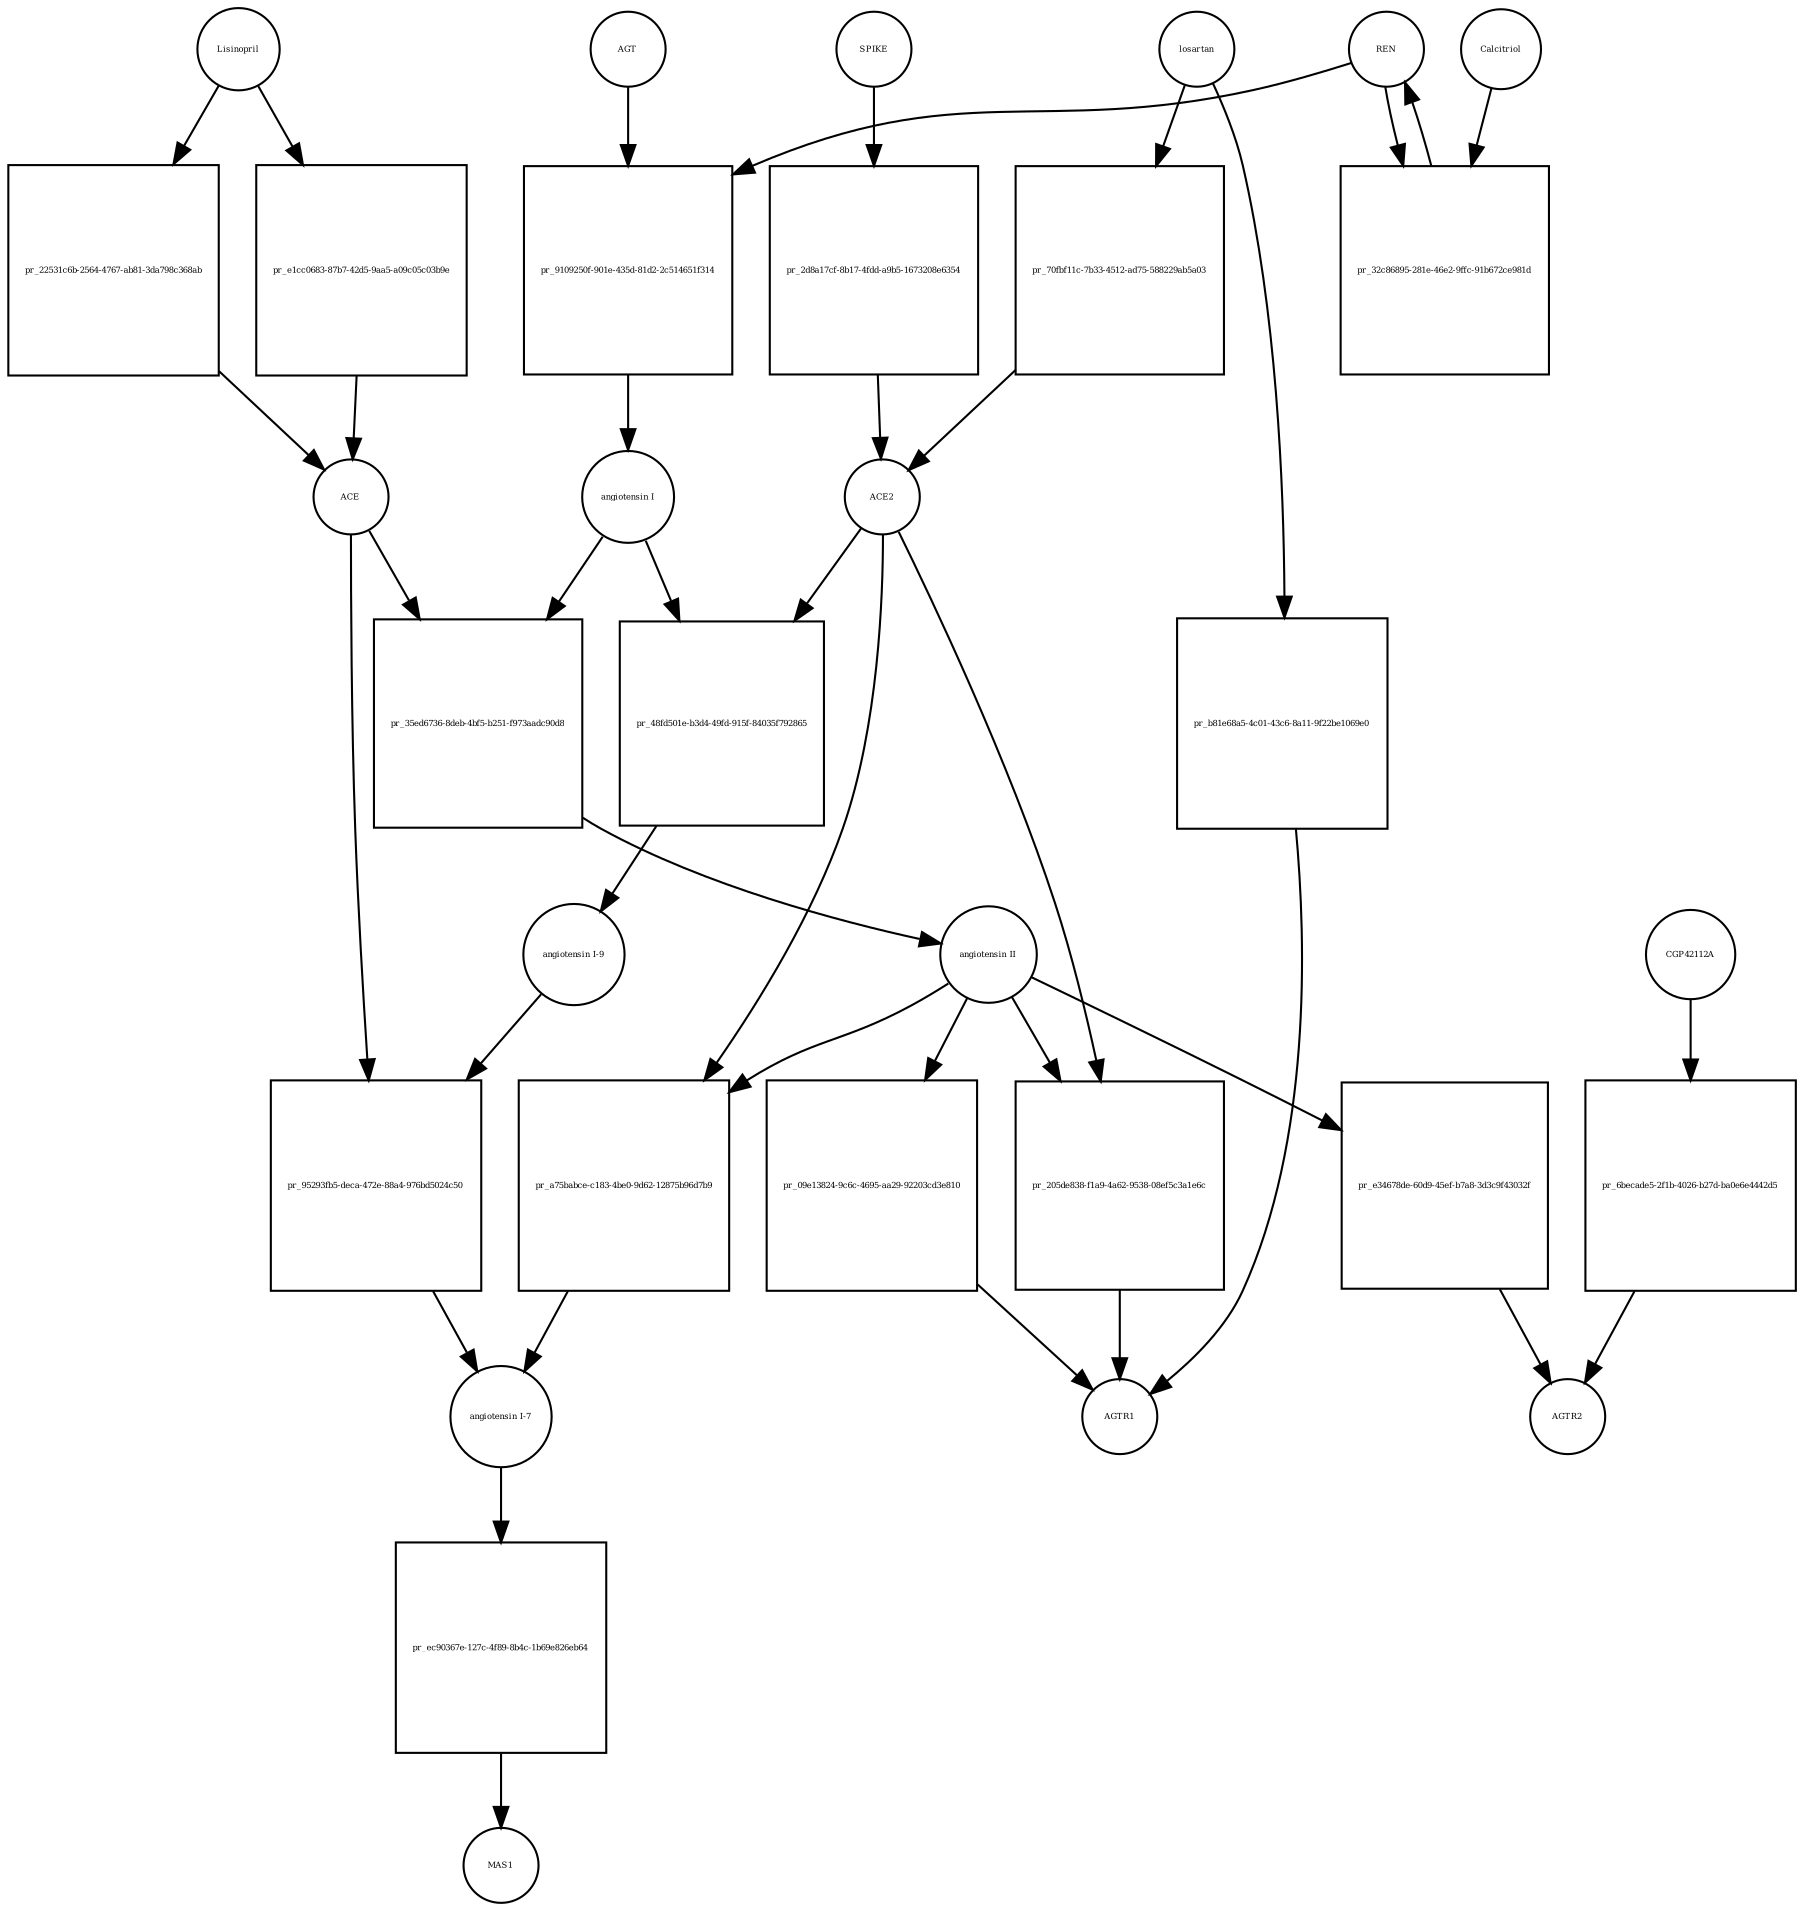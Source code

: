 strict digraph  {
AGT [annotation="", bipartite=0, cls=macromolecule, fontsize=4, label=AGT, shape=circle];
"pr_9109250f-901e-435d-81d2-2c514651f314" [annotation="", bipartite=1, cls=process, fontsize=4, label="pr_9109250f-901e-435d-81d2-2c514651f314", shape=square];
"angiotensin I" [annotation="", bipartite=0, cls="simple chemical", fontsize=4, label="angiotensin I", shape=circle];
REN [annotation="", bipartite=0, cls=macromolecule, fontsize=4, label=REN, shape=circle];
"pr_35ed6736-8deb-4bf5-b251-f973aadc90d8" [annotation="", bipartite=1, cls=process, fontsize=4, label="pr_35ed6736-8deb-4bf5-b251-f973aadc90d8", shape=square];
"angiotensin II" [annotation="", bipartite=0, cls="simple chemical", fontsize=4, label="angiotensin II", shape=circle];
ACE [annotation="", bipartite=0, cls=macromolecule, fontsize=4, label=ACE, shape=circle];
"pr_48fd501e-b3d4-49fd-915f-84035f792865" [annotation="", bipartite=1, cls=process, fontsize=4, label="pr_48fd501e-b3d4-49fd-915f-84035f792865", shape=square];
"angiotensin I-9" [annotation="", bipartite=0, cls="simple chemical", fontsize=4, label="angiotensin I-9", shape=circle];
ACE2 [annotation="", bipartite=0, cls=macromolecule, fontsize=4, label=ACE2, shape=circle];
"pr_95293fb5-deca-472e-88a4-976bd5024c50" [annotation="", bipartite=1, cls=process, fontsize=4, label="pr_95293fb5-deca-472e-88a4-976bd5024c50", shape=square];
"angiotensin I-7" [annotation="", bipartite=0, cls="simple chemical", fontsize=4, label="angiotensin I-7", shape=circle];
"pr_a75babce-c183-4be0-9d62-12875b96d7b9" [annotation="", bipartite=1, cls=process, fontsize=4, label="pr_a75babce-c183-4be0-9d62-12875b96d7b9", shape=square];
SPIKE [annotation="", bipartite=0, cls=macromolecule, fontsize=4, label=SPIKE, shape=circle];
"pr_2d8a17cf-8b17-4fdd-a9b5-1673208e6354" [annotation="", bipartite=1, cls=process, fontsize=4, label="pr_2d8a17cf-8b17-4fdd-a9b5-1673208e6354", shape=square];
Lisinopril [annotation="", bipartite=0, cls="simple chemical", fontsize=4, label=Lisinopril, shape=circle];
"pr_22531c6b-2564-4767-ab81-3da798c368ab" [annotation="", bipartite=1, cls=process, fontsize=4, label="pr_22531c6b-2564-4767-ab81-3da798c368ab", shape=square];
"pr_09e13824-9c6c-4695-aa29-92203cd3e810" [annotation="", bipartite=1, cls=process, fontsize=4, label="pr_09e13824-9c6c-4695-aa29-92203cd3e810", shape=square];
AGTR1 [annotation="", bipartite=0, cls=macromolecule, fontsize=4, label=AGTR1, shape=circle];
"pr_e34678de-60d9-45ef-b7a8-3d3c9f43032f" [annotation="", bipartite=1, cls=process, fontsize=4, label="pr_e34678de-60d9-45ef-b7a8-3d3c9f43032f", shape=square];
AGTR2 [annotation="", bipartite=0, cls=macromolecule, fontsize=4, label=AGTR2, shape=circle];
"pr_ec90367e-127c-4f89-8b4c-1b69e826eb64" [annotation="", bipartite=1, cls=process, fontsize=4, label="pr_ec90367e-127c-4f89-8b4c-1b69e826eb64", shape=square];
MAS1 [annotation="", bipartite=0, cls=macromolecule, fontsize=4, label=MAS1, shape=circle];
losartan [annotation="", bipartite=0, cls="simple chemical", fontsize=4, label=losartan, shape=circle];
"pr_b81e68a5-4c01-43c6-8a11-9f22be1069e0" [annotation="", bipartite=1, cls=process, fontsize=4, label="pr_b81e68a5-4c01-43c6-8a11-9f22be1069e0", shape=square];
"pr_32c86895-281e-46e2-9ffc-91b672ce981d" [annotation="", bipartite=1, cls=process, fontsize=4, label="pr_32c86895-281e-46e2-9ffc-91b672ce981d", shape=square];
Calcitriol [annotation="", bipartite=0, cls="simple chemical", fontsize=4, label=Calcitriol, shape=circle];
"pr_e1cc0683-87b7-42d5-9aa5-a09c05c03b9e" [annotation="", bipartite=1, cls=process, fontsize=4, label="pr_e1cc0683-87b7-42d5-9aa5-a09c05c03b9e", shape=square];
"pr_205de838-f1a9-4a62-9538-08ef5c3a1e6c" [annotation="", bipartite=1, cls=process, fontsize=4, label="pr_205de838-f1a9-4a62-9538-08ef5c3a1e6c", shape=square];
CGP42112A [annotation="", bipartite=0, cls="simple chemical", fontsize=4, label=CGP42112A, shape=circle];
"pr_6becade5-2f1b-4026-b27d-ba0e6e4442d5" [annotation="", bipartite=1, cls=process, fontsize=4, label="pr_6becade5-2f1b-4026-b27d-ba0e6e4442d5", shape=square];
"pr_70fbf11c-7b33-4512-ad75-588229ab5a03" [annotation="", bipartite=1, cls=process, fontsize=4, label="pr_70fbf11c-7b33-4512-ad75-588229ab5a03", shape=square];
AGT -> "pr_9109250f-901e-435d-81d2-2c514651f314"  [annotation="", interaction_type=consumption];
"pr_9109250f-901e-435d-81d2-2c514651f314" -> "angiotensin I"  [annotation="", interaction_type=production];
"angiotensin I" -> "pr_35ed6736-8deb-4bf5-b251-f973aadc90d8"  [annotation="", interaction_type=consumption];
"angiotensin I" -> "pr_48fd501e-b3d4-49fd-915f-84035f792865"  [annotation="", interaction_type=consumption];
REN -> "pr_9109250f-901e-435d-81d2-2c514651f314"  [annotation="", interaction_type=catalysis];
REN -> "pr_32c86895-281e-46e2-9ffc-91b672ce981d"  [annotation="", interaction_type=consumption];
"pr_35ed6736-8deb-4bf5-b251-f973aadc90d8" -> "angiotensin II"  [annotation="", interaction_type=production];
"angiotensin II" -> "pr_a75babce-c183-4be0-9d62-12875b96d7b9"  [annotation="", interaction_type=consumption];
"angiotensin II" -> "pr_09e13824-9c6c-4695-aa29-92203cd3e810"  [annotation="", interaction_type=consumption];
"angiotensin II" -> "pr_e34678de-60d9-45ef-b7a8-3d3c9f43032f"  [annotation="", interaction_type=consumption];
"angiotensin II" -> "pr_205de838-f1a9-4a62-9538-08ef5c3a1e6c"  [annotation="", interaction_type=modulation];
ACE -> "pr_35ed6736-8deb-4bf5-b251-f973aadc90d8"  [annotation="", interaction_type=catalysis];
ACE -> "pr_95293fb5-deca-472e-88a4-976bd5024c50"  [annotation="", interaction_type=catalysis];
"pr_48fd501e-b3d4-49fd-915f-84035f792865" -> "angiotensin I-9"  [annotation="", interaction_type=production];
"angiotensin I-9" -> "pr_95293fb5-deca-472e-88a4-976bd5024c50"  [annotation="", interaction_type=consumption];
ACE2 -> "pr_48fd501e-b3d4-49fd-915f-84035f792865"  [annotation="", interaction_type=catalysis];
ACE2 -> "pr_a75babce-c183-4be0-9d62-12875b96d7b9"  [annotation="", interaction_type=catalysis];
ACE2 -> "pr_205de838-f1a9-4a62-9538-08ef5c3a1e6c"  [annotation="", interaction_type=consumption];
"pr_95293fb5-deca-472e-88a4-976bd5024c50" -> "angiotensin I-7"  [annotation="", interaction_type=production];
"angiotensin I-7" -> "pr_ec90367e-127c-4f89-8b4c-1b69e826eb64"  [annotation="", interaction_type=consumption];
"pr_a75babce-c183-4be0-9d62-12875b96d7b9" -> "angiotensin I-7"  [annotation="", interaction_type=production];
SPIKE -> "pr_2d8a17cf-8b17-4fdd-a9b5-1673208e6354"  [annotation="", interaction_type=consumption];
"pr_2d8a17cf-8b17-4fdd-a9b5-1673208e6354" -> ACE2  [annotation="", interaction_type=production];
Lisinopril -> "pr_22531c6b-2564-4767-ab81-3da798c368ab"  [annotation="", interaction_type=consumption];
Lisinopril -> "pr_e1cc0683-87b7-42d5-9aa5-a09c05c03b9e"  [annotation="", interaction_type=consumption];
"pr_22531c6b-2564-4767-ab81-3da798c368ab" -> ACE  [annotation="", interaction_type=production];
"pr_09e13824-9c6c-4695-aa29-92203cd3e810" -> AGTR1  [annotation="", interaction_type=production];
"pr_e34678de-60d9-45ef-b7a8-3d3c9f43032f" -> AGTR2  [annotation="", interaction_type=production];
"pr_ec90367e-127c-4f89-8b4c-1b69e826eb64" -> MAS1  [annotation="", interaction_type=production];
losartan -> "pr_b81e68a5-4c01-43c6-8a11-9f22be1069e0"  [annotation="", interaction_type=consumption];
losartan -> "pr_70fbf11c-7b33-4512-ad75-588229ab5a03"  [annotation="", interaction_type=consumption];
"pr_b81e68a5-4c01-43c6-8a11-9f22be1069e0" -> AGTR1  [annotation="", interaction_type=production];
"pr_32c86895-281e-46e2-9ffc-91b672ce981d" -> REN  [annotation="", interaction_type=production];
Calcitriol -> "pr_32c86895-281e-46e2-9ffc-91b672ce981d"  [annotation="", interaction_type=inhibition];
"pr_e1cc0683-87b7-42d5-9aa5-a09c05c03b9e" -> ACE  [annotation="", interaction_type=production];
"pr_205de838-f1a9-4a62-9538-08ef5c3a1e6c" -> AGTR1  [annotation="", interaction_type=production];
CGP42112A -> "pr_6becade5-2f1b-4026-b27d-ba0e6e4442d5"  [annotation="", interaction_type=consumption];
"pr_6becade5-2f1b-4026-b27d-ba0e6e4442d5" -> AGTR2  [annotation="", interaction_type=production];
"pr_70fbf11c-7b33-4512-ad75-588229ab5a03" -> ACE2  [annotation="", interaction_type=production];
}

